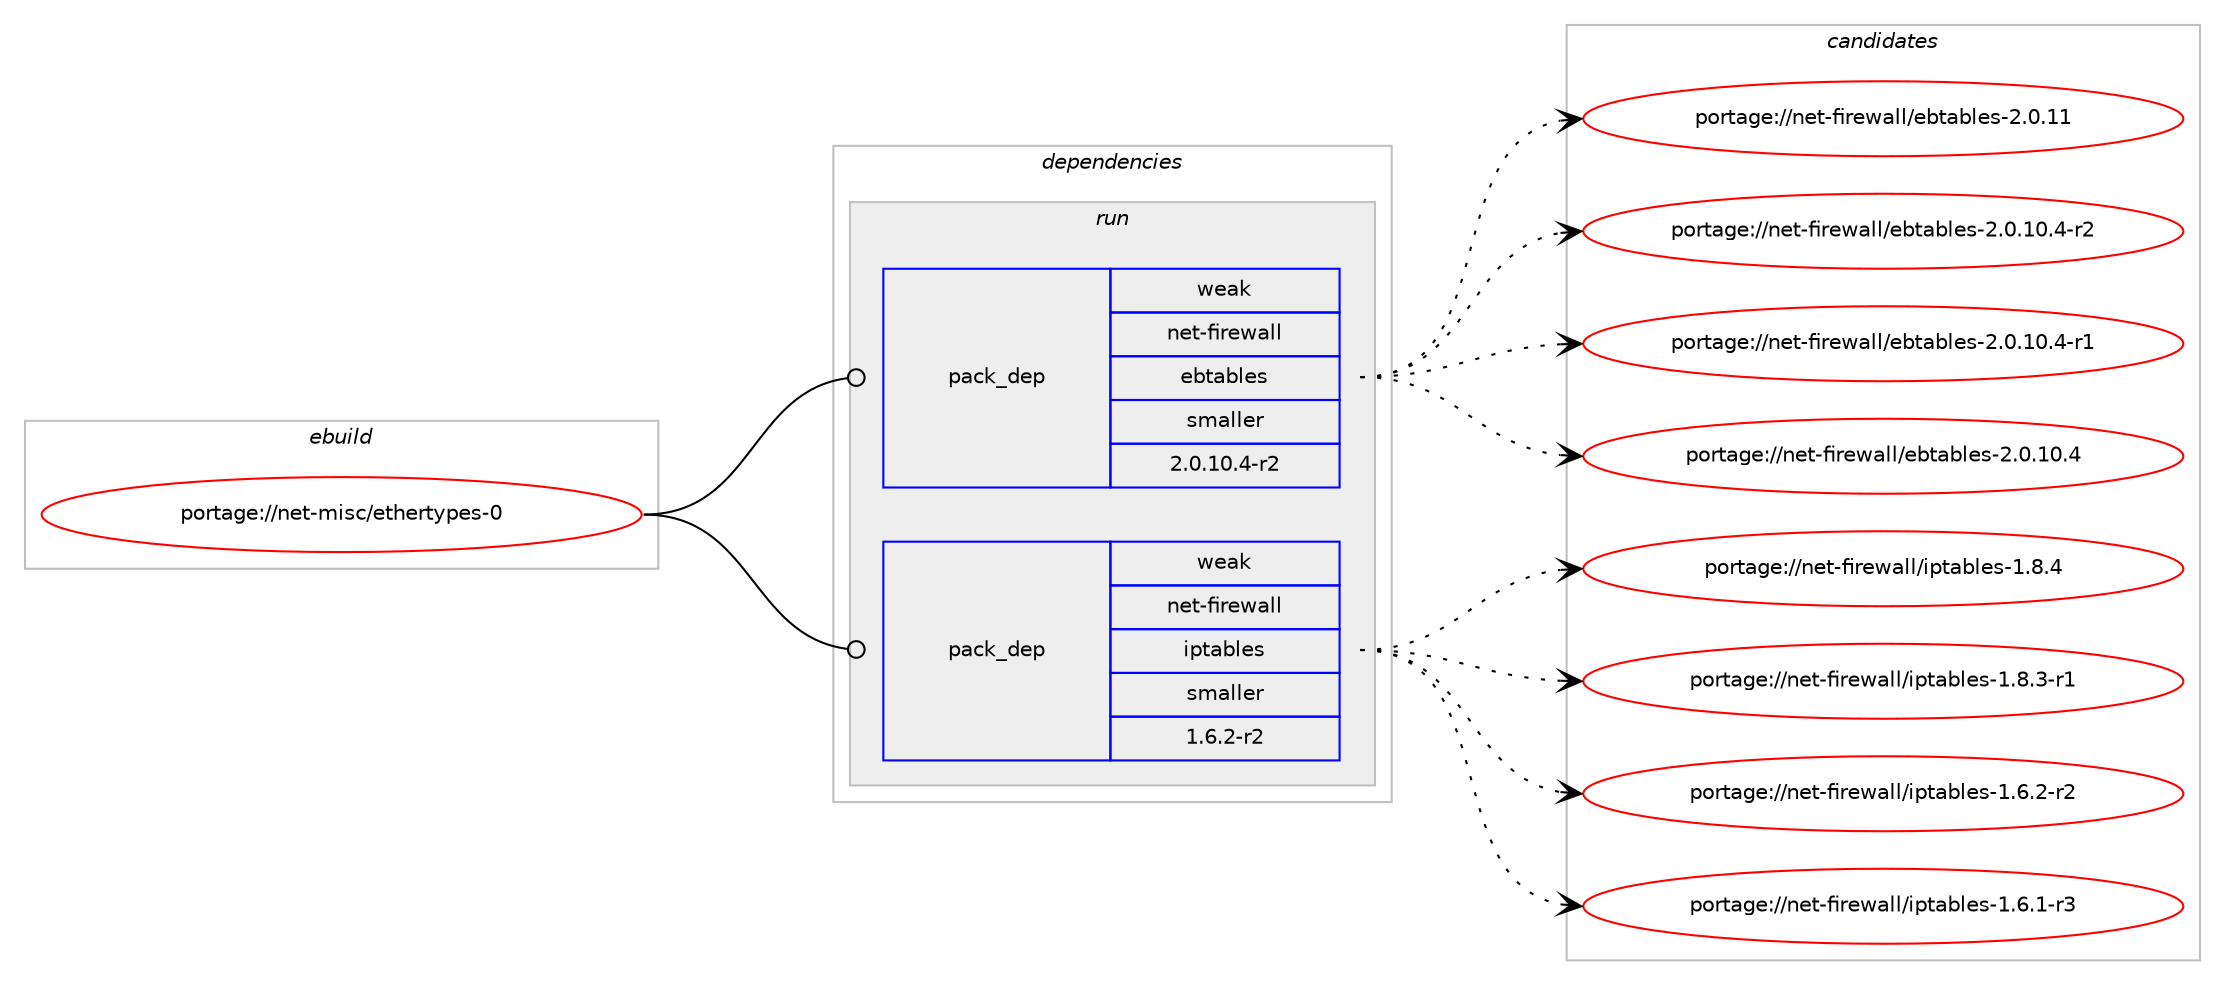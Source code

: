 digraph prolog {

# *************
# Graph options
# *************

newrank=true;
concentrate=true;
compound=true;
graph [rankdir=LR,fontname=Helvetica,fontsize=10,ranksep=1.5];#, ranksep=2.5, nodesep=0.2];
edge  [arrowhead=vee];
node  [fontname=Helvetica,fontsize=10];

# **********
# The ebuild
# **********

subgraph cluster_leftcol {
color=gray;
rank=same;
label=<<i>ebuild</i>>;
id [label="portage://net-misc/ethertypes-0", color=red, width=4, href="../net-misc/ethertypes-0.svg"];
}

# ****************
# The dependencies
# ****************

subgraph cluster_midcol {
color=gray;
label=<<i>dependencies</i>>;
subgraph cluster_compile {
fillcolor="#eeeeee";
style=filled;
label=<<i>compile</i>>;
}
subgraph cluster_compileandrun {
fillcolor="#eeeeee";
style=filled;
label=<<i>compile and run</i>>;
}
subgraph cluster_run {
fillcolor="#eeeeee";
style=filled;
label=<<i>run</i>>;
subgraph pack42324 {
dependency53488 [label=<<TABLE BORDER="0" CELLBORDER="1" CELLSPACING="0" CELLPADDING="4" WIDTH="220"><TR><TD ROWSPAN="6" CELLPADDING="30">pack_dep</TD></TR><TR><TD WIDTH="110">weak</TD></TR><TR><TD>net-firewall</TD></TR><TR><TD>ebtables</TD></TR><TR><TD>smaller</TD></TR><TR><TD>2.0.10.4-r2</TD></TR></TABLE>>, shape=none, color=blue];
}
id:e -> dependency53488:w [weight=20,style="solid",arrowhead="odot"];
subgraph pack42325 {
dependency53489 [label=<<TABLE BORDER="0" CELLBORDER="1" CELLSPACING="0" CELLPADDING="4" WIDTH="220"><TR><TD ROWSPAN="6" CELLPADDING="30">pack_dep</TD></TR><TR><TD WIDTH="110">weak</TD></TR><TR><TD>net-firewall</TD></TR><TR><TD>iptables</TD></TR><TR><TD>smaller</TD></TR><TR><TD>1.6.2-r2</TD></TR></TABLE>>, shape=none, color=blue];
}
id:e -> dependency53489:w [weight=20,style="solid",arrowhead="odot"];
}
}

# **************
# The candidates
# **************

subgraph cluster_choices {
rank=same;
color=gray;
label=<<i>candidates</i>>;

subgraph choice42324 {
color=black;
nodesep=1;
choice11010111645102105114101119971081084710198116979810810111545504648464949 [label="portage://net-firewall/ebtables-2.0.11", color=red, width=4,href="../net-firewall/ebtables-2.0.11.svg"];
choice1101011164510210511410111997108108471019811697981081011154550464846494846524511450 [label="portage://net-firewall/ebtables-2.0.10.4-r2", color=red, width=4,href="../net-firewall/ebtables-2.0.10.4-r2.svg"];
choice1101011164510210511410111997108108471019811697981081011154550464846494846524511449 [label="portage://net-firewall/ebtables-2.0.10.4-r1", color=red, width=4,href="../net-firewall/ebtables-2.0.10.4-r1.svg"];
choice110101116451021051141011199710810847101981169798108101115455046484649484652 [label="portage://net-firewall/ebtables-2.0.10.4", color=red, width=4,href="../net-firewall/ebtables-2.0.10.4.svg"];
dependency53488:e -> choice11010111645102105114101119971081084710198116979810810111545504648464949:w [style=dotted,weight="100"];
dependency53488:e -> choice1101011164510210511410111997108108471019811697981081011154550464846494846524511450:w [style=dotted,weight="100"];
dependency53488:e -> choice1101011164510210511410111997108108471019811697981081011154550464846494846524511449:w [style=dotted,weight="100"];
dependency53488:e -> choice110101116451021051141011199710810847101981169798108101115455046484649484652:w [style=dotted,weight="100"];
}
subgraph choice42325 {
color=black;
nodesep=1;
choice1101011164510210511410111997108108471051121169798108101115454946564652 [label="portage://net-firewall/iptables-1.8.4", color=red, width=4,href="../net-firewall/iptables-1.8.4.svg"];
choice11010111645102105114101119971081084710511211697981081011154549465646514511449 [label="portage://net-firewall/iptables-1.8.3-r1", color=red, width=4,href="../net-firewall/iptables-1.8.3-r1.svg"];
choice11010111645102105114101119971081084710511211697981081011154549465446504511450 [label="portage://net-firewall/iptables-1.6.2-r2", color=red, width=4,href="../net-firewall/iptables-1.6.2-r2.svg"];
choice11010111645102105114101119971081084710511211697981081011154549465446494511451 [label="portage://net-firewall/iptables-1.6.1-r3", color=red, width=4,href="../net-firewall/iptables-1.6.1-r3.svg"];
dependency53489:e -> choice1101011164510210511410111997108108471051121169798108101115454946564652:w [style=dotted,weight="100"];
dependency53489:e -> choice11010111645102105114101119971081084710511211697981081011154549465646514511449:w [style=dotted,weight="100"];
dependency53489:e -> choice11010111645102105114101119971081084710511211697981081011154549465446504511450:w [style=dotted,weight="100"];
dependency53489:e -> choice11010111645102105114101119971081084710511211697981081011154549465446494511451:w [style=dotted,weight="100"];
}
}

}
